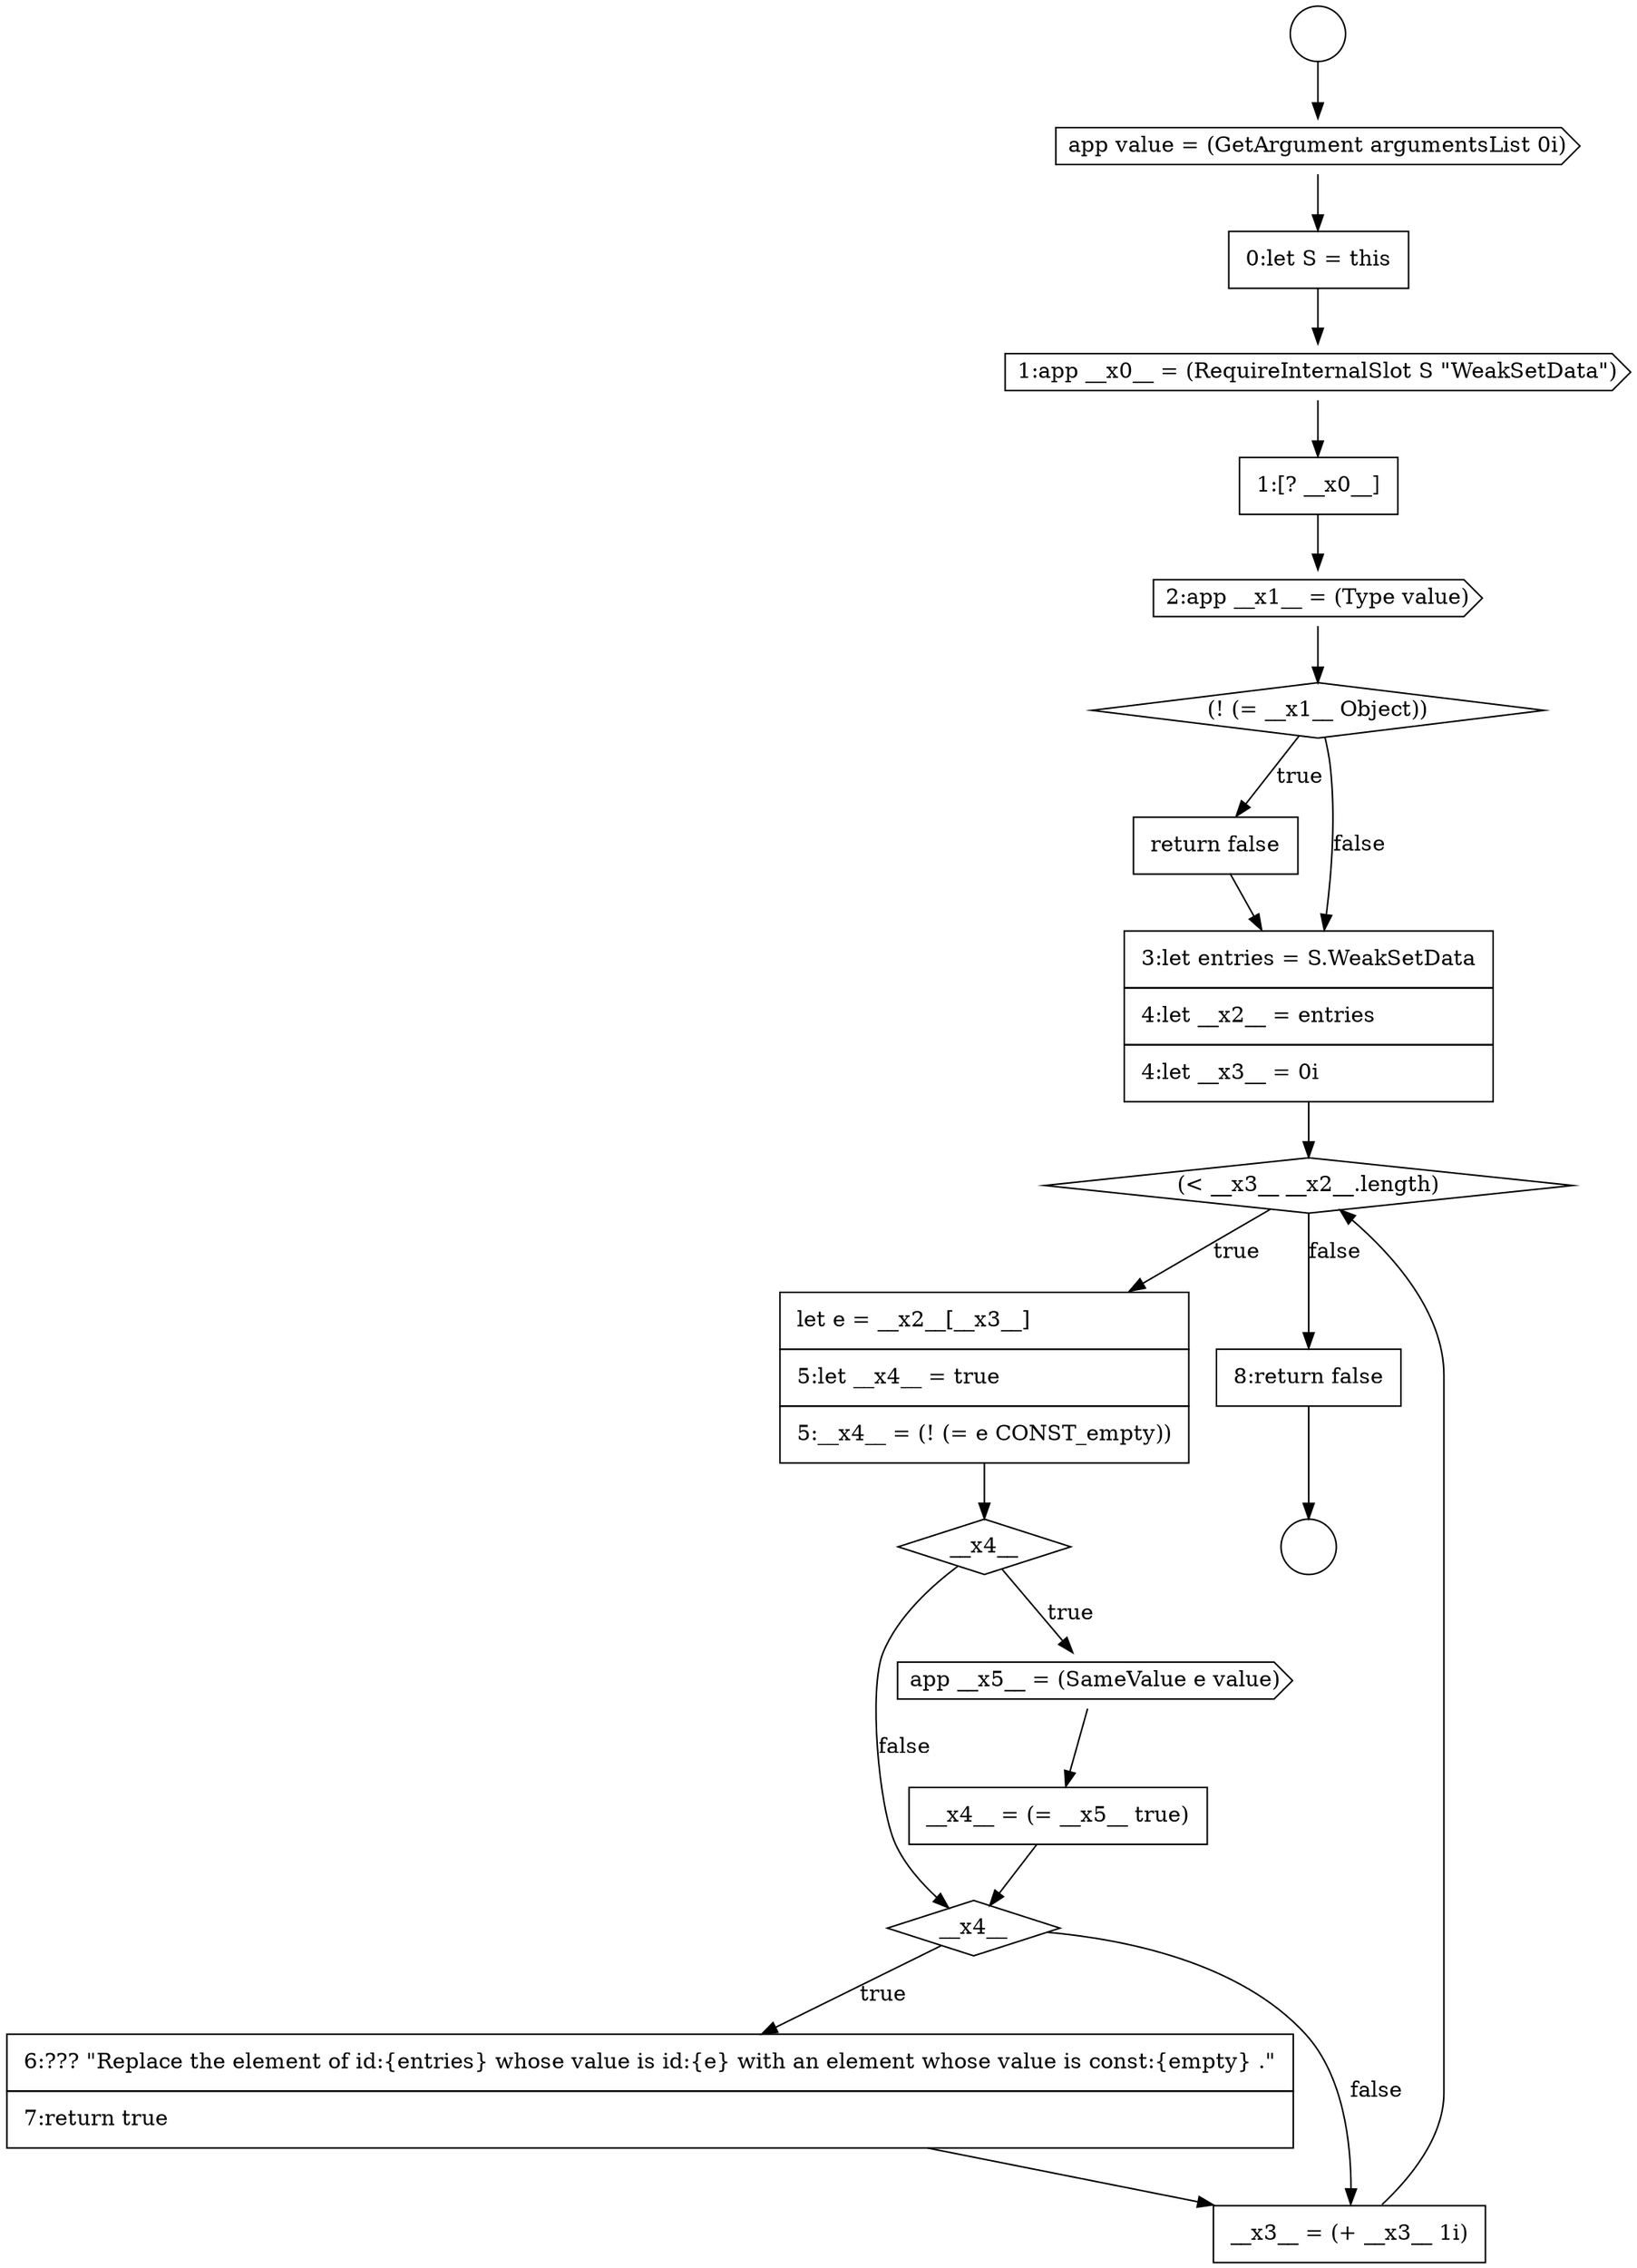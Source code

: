 digraph {
  node17715 [shape=diamond, label=<<font color="black">(! (= __x1__ Object))</font>> color="black" fillcolor="white" style=filled]
  node17723 [shape=diamond, label=<<font color="black">__x4__</font>> color="black" fillcolor="white" style=filled]
  node17719 [shape=none, margin=0, label=<<font color="black">
    <table border="0" cellborder="1" cellspacing="0" cellpadding="10">
      <tr><td align="left">let e = __x2__[__x3__]</td></tr>
      <tr><td align="left">5:let __x4__ = true</td></tr>
      <tr><td align="left">5:__x4__ = (! (= e CONST_empty))</td></tr>
    </table>
  </font>> color="black" fillcolor="white" style=filled]
  node17720 [shape=diamond, label=<<font color="black">__x4__</font>> color="black" fillcolor="white" style=filled]
  node17716 [shape=none, margin=0, label=<<font color="black">
    <table border="0" cellborder="1" cellspacing="0" cellpadding="10">
      <tr><td align="left">return false</td></tr>
    </table>
  </font>> color="black" fillcolor="white" style=filled]
  node17722 [shape=none, margin=0, label=<<font color="black">
    <table border="0" cellborder="1" cellspacing="0" cellpadding="10">
      <tr><td align="left">__x4__ = (= __x5__ true)</td></tr>
    </table>
  </font>> color="black" fillcolor="white" style=filled]
  node17717 [shape=none, margin=0, label=<<font color="black">
    <table border="0" cellborder="1" cellspacing="0" cellpadding="10">
      <tr><td align="left">3:let entries = S.WeakSetData</td></tr>
      <tr><td align="left">4:let __x2__ = entries</td></tr>
      <tr><td align="left">4:let __x3__ = 0i</td></tr>
    </table>
  </font>> color="black" fillcolor="white" style=filled]
  node17721 [shape=cds, label=<<font color="black">app __x5__ = (SameValue e value)</font>> color="black" fillcolor="white" style=filled]
  node17711 [shape=none, margin=0, label=<<font color="black">
    <table border="0" cellborder="1" cellspacing="0" cellpadding="10">
      <tr><td align="left">0:let S = this</td></tr>
    </table>
  </font>> color="black" fillcolor="white" style=filled]
  node17714 [shape=cds, label=<<font color="black">2:app __x1__ = (Type value)</font>> color="black" fillcolor="white" style=filled]
  node17718 [shape=diamond, label=<<font color="black">(&lt; __x3__ __x2__.length)</font>> color="black" fillcolor="white" style=filled]
  node17710 [shape=cds, label=<<font color="black">app value = (GetArgument argumentsList 0i)</font>> color="black" fillcolor="white" style=filled]
  node17724 [shape=none, margin=0, label=<<font color="black">
    <table border="0" cellborder="1" cellspacing="0" cellpadding="10">
      <tr><td align="left">6:??? &quot;Replace the element of id:{entries} whose value is id:{e} with an element whose value is const:{empty} .&quot;</td></tr>
      <tr><td align="left">7:return true</td></tr>
    </table>
  </font>> color="black" fillcolor="white" style=filled]
  node17726 [shape=none, margin=0, label=<<font color="black">
    <table border="0" cellborder="1" cellspacing="0" cellpadding="10">
      <tr><td align="left">8:return false</td></tr>
    </table>
  </font>> color="black" fillcolor="white" style=filled]
  node17709 [shape=circle label=" " color="black" fillcolor="white" style=filled]
  node17712 [shape=cds, label=<<font color="black">1:app __x0__ = (RequireInternalSlot S &quot;WeakSetData&quot;)</font>> color="black" fillcolor="white" style=filled]
  node17725 [shape=none, margin=0, label=<<font color="black">
    <table border="0" cellborder="1" cellspacing="0" cellpadding="10">
      <tr><td align="left">__x3__ = (+ __x3__ 1i)</td></tr>
    </table>
  </font>> color="black" fillcolor="white" style=filled]
  node17708 [shape=circle label=" " color="black" fillcolor="white" style=filled]
  node17713 [shape=none, margin=0, label=<<font color="black">
    <table border="0" cellborder="1" cellspacing="0" cellpadding="10">
      <tr><td align="left">1:[? __x0__]</td></tr>
    </table>
  </font>> color="black" fillcolor="white" style=filled]
  node17722 -> node17723 [ color="black"]
  node17718 -> node17719 [label=<<font color="black">true</font>> color="black"]
  node17718 -> node17726 [label=<<font color="black">false</font>> color="black"]
  node17714 -> node17715 [ color="black"]
  node17726 -> node17709 [ color="black"]
  node17717 -> node17718 [ color="black"]
  node17712 -> node17713 [ color="black"]
  node17721 -> node17722 [ color="black"]
  node17725 -> node17718 [ color="black"]
  node17710 -> node17711 [ color="black"]
  node17711 -> node17712 [ color="black"]
  node17716 -> node17717 [ color="black"]
  node17723 -> node17724 [label=<<font color="black">true</font>> color="black"]
  node17723 -> node17725 [label=<<font color="black">false</font>> color="black"]
  node17713 -> node17714 [ color="black"]
  node17724 -> node17725 [ color="black"]
  node17708 -> node17710 [ color="black"]
  node17715 -> node17716 [label=<<font color="black">true</font>> color="black"]
  node17715 -> node17717 [label=<<font color="black">false</font>> color="black"]
  node17719 -> node17720 [ color="black"]
  node17720 -> node17721 [label=<<font color="black">true</font>> color="black"]
  node17720 -> node17723 [label=<<font color="black">false</font>> color="black"]
}
